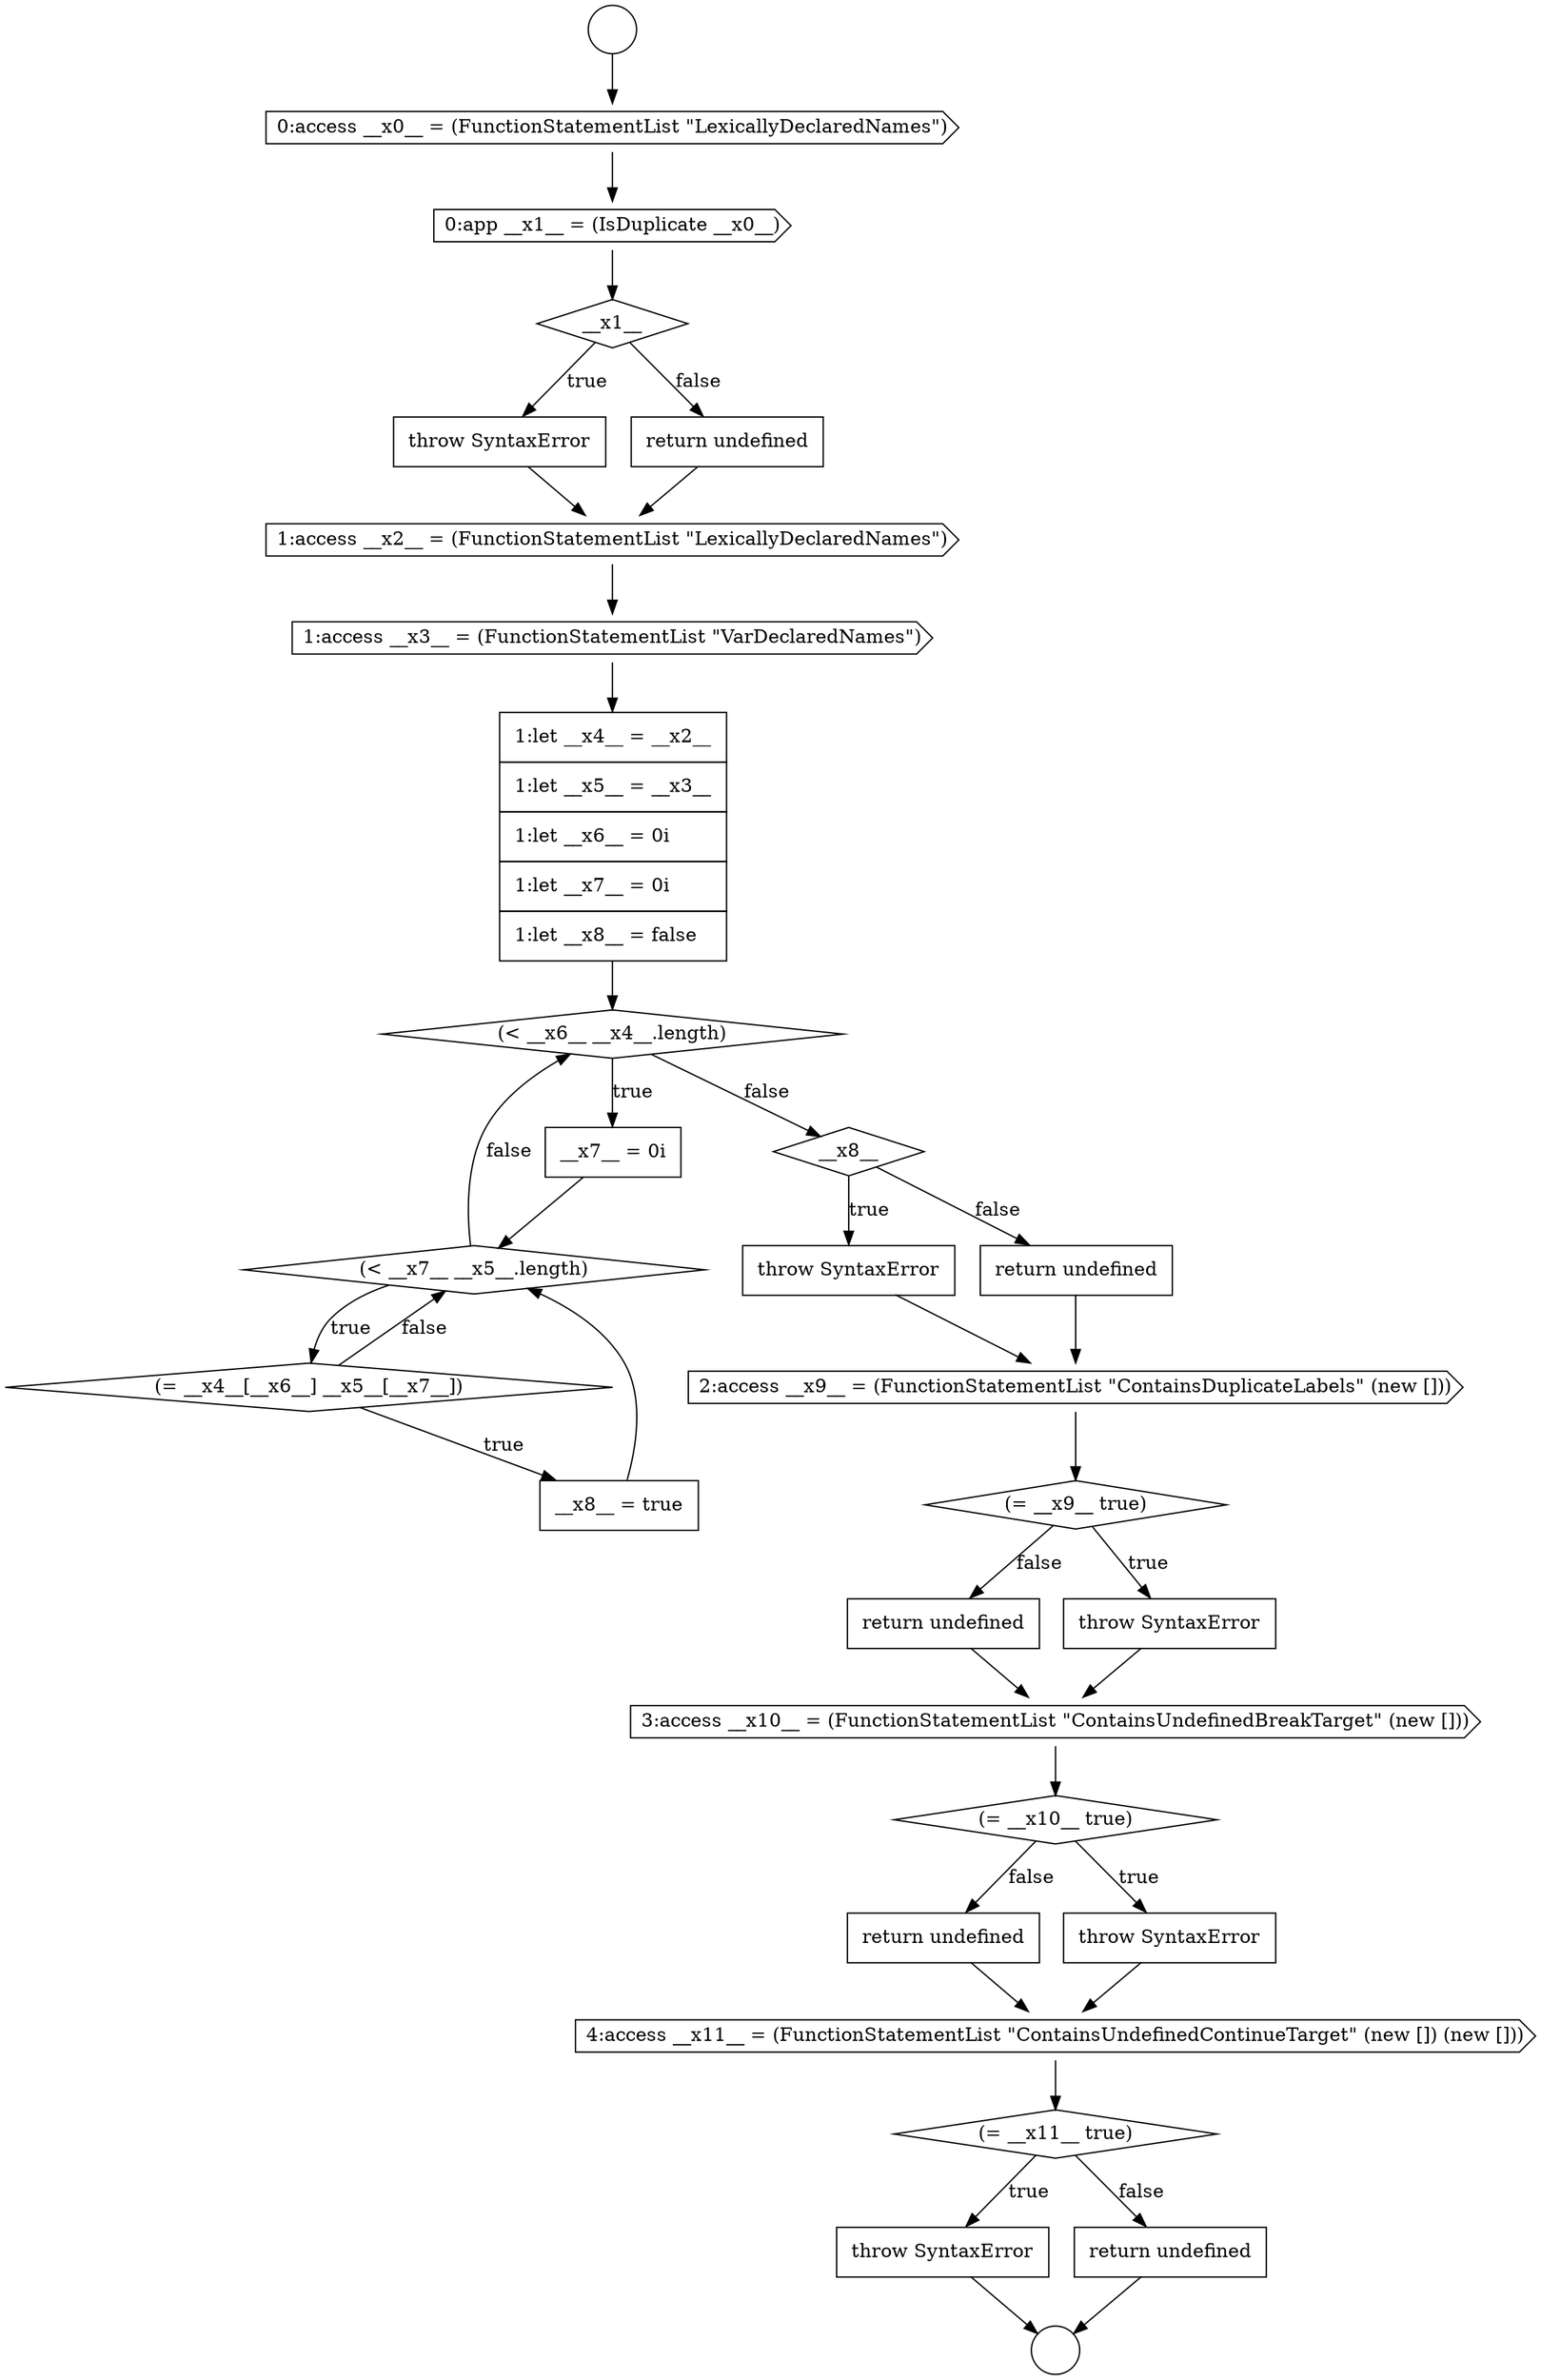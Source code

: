 digraph {
  node17495 [shape=cds, label=<<font color="black">2:access __x9__ = (FunctionStatementList &quot;ContainsDuplicateLabels&quot; (new []))</font>> color="black" fillcolor="white" style=filled]
  node17492 [shape=diamond, label=<<font color="black">__x8__</font>> color="black" fillcolor="white" style=filled]
  node17481 [shape=diamond, label=<<font color="black">__x1__</font>> color="black" fillcolor="white" style=filled]
  node17486 [shape=none, margin=0, label=<<font color="black">
    <table border="0" cellborder="1" cellspacing="0" cellpadding="10">
      <tr><td align="left">1:let __x4__ = __x2__</td></tr>
      <tr><td align="left">1:let __x5__ = __x3__</td></tr>
      <tr><td align="left">1:let __x6__ = 0i</td></tr>
      <tr><td align="left">1:let __x7__ = 0i</td></tr>
      <tr><td align="left">1:let __x8__ = false</td></tr>
    </table>
  </font>> color="black" fillcolor="white" style=filled]
  node17477 [shape=circle label=" " color="black" fillcolor="white" style=filled]
  node17491 [shape=none, margin=0, label=<<font color="black">
    <table border="0" cellborder="1" cellspacing="0" cellpadding="10">
      <tr><td align="left">__x8__ = true</td></tr>
    </table>
  </font>> color="black" fillcolor="white" style=filled]
  node17480 [shape=cds, label=<<font color="black">0:app __x1__ = (IsDuplicate __x0__)</font>> color="black" fillcolor="white" style=filled]
  node17494 [shape=none, margin=0, label=<<font color="black">
    <table border="0" cellborder="1" cellspacing="0" cellpadding="10">
      <tr><td align="left">return undefined</td></tr>
    </table>
  </font>> color="black" fillcolor="white" style=filled]
  node17489 [shape=diamond, label=<<font color="black">(&lt; __x7__ __x5__.length)</font>> color="black" fillcolor="white" style=filled]
  node17488 [shape=none, margin=0, label=<<font color="black">
    <table border="0" cellborder="1" cellspacing="0" cellpadding="10">
      <tr><td align="left">__x7__ = 0i</td></tr>
    </table>
  </font>> color="black" fillcolor="white" style=filled]
  node17505 [shape=none, margin=0, label=<<font color="black">
    <table border="0" cellborder="1" cellspacing="0" cellpadding="10">
      <tr><td align="left">throw SyntaxError</td></tr>
    </table>
  </font>> color="black" fillcolor="white" style=filled]
  node17502 [shape=none, margin=0, label=<<font color="black">
    <table border="0" cellborder="1" cellspacing="0" cellpadding="10">
      <tr><td align="left">return undefined</td></tr>
    </table>
  </font>> color="black" fillcolor="white" style=filled]
  node17485 [shape=cds, label=<<font color="black">1:access __x3__ = (FunctionStatementList &quot;VarDeclaredNames&quot;)</font>> color="black" fillcolor="white" style=filled]
  node17498 [shape=none, margin=0, label=<<font color="black">
    <table border="0" cellborder="1" cellspacing="0" cellpadding="10">
      <tr><td align="left">return undefined</td></tr>
    </table>
  </font>> color="black" fillcolor="white" style=filled]
  node17503 [shape=cds, label=<<font color="black">4:access __x11__ = (FunctionStatementList &quot;ContainsUndefinedContinueTarget&quot; (new []) (new []))</font>> color="black" fillcolor="white" style=filled]
  node17478 [shape=circle label=" " color="black" fillcolor="white" style=filled]
  node17499 [shape=cds, label=<<font color="black">3:access __x10__ = (FunctionStatementList &quot;ContainsUndefinedBreakTarget&quot; (new []))</font>> color="black" fillcolor="white" style=filled]
  node17482 [shape=none, margin=0, label=<<font color="black">
    <table border="0" cellborder="1" cellspacing="0" cellpadding="10">
      <tr><td align="left">throw SyntaxError</td></tr>
    </table>
  </font>> color="black" fillcolor="white" style=filled]
  node17490 [shape=diamond, label=<<font color="black">(= __x4__[__x6__] __x5__[__x7__])</font>> color="black" fillcolor="white" style=filled]
  node17493 [shape=none, margin=0, label=<<font color="black">
    <table border="0" cellborder="1" cellspacing="0" cellpadding="10">
      <tr><td align="left">throw SyntaxError</td></tr>
    </table>
  </font>> color="black" fillcolor="white" style=filled]
  node17487 [shape=diamond, label=<<font color="black">(&lt; __x6__ __x4__.length)</font>> color="black" fillcolor="white" style=filled]
  node17504 [shape=diamond, label=<<font color="black">(= __x11__ true)</font>> color="black" fillcolor="white" style=filled]
  node17483 [shape=none, margin=0, label=<<font color="black">
    <table border="0" cellborder="1" cellspacing="0" cellpadding="10">
      <tr><td align="left">return undefined</td></tr>
    </table>
  </font>> color="black" fillcolor="white" style=filled]
  node17500 [shape=diamond, label=<<font color="black">(= __x10__ true)</font>> color="black" fillcolor="white" style=filled]
  node17496 [shape=diamond, label=<<font color="black">(= __x9__ true)</font>> color="black" fillcolor="white" style=filled]
  node17501 [shape=none, margin=0, label=<<font color="black">
    <table border="0" cellborder="1" cellspacing="0" cellpadding="10">
      <tr><td align="left">throw SyntaxError</td></tr>
    </table>
  </font>> color="black" fillcolor="white" style=filled]
  node17506 [shape=none, margin=0, label=<<font color="black">
    <table border="0" cellborder="1" cellspacing="0" cellpadding="10">
      <tr><td align="left">return undefined</td></tr>
    </table>
  </font>> color="black" fillcolor="white" style=filled]
  node17479 [shape=cds, label=<<font color="black">0:access __x0__ = (FunctionStatementList &quot;LexicallyDeclaredNames&quot;)</font>> color="black" fillcolor="white" style=filled]
  node17484 [shape=cds, label=<<font color="black">1:access __x2__ = (FunctionStatementList &quot;LexicallyDeclaredNames&quot;)</font>> color="black" fillcolor="white" style=filled]
  node17497 [shape=none, margin=0, label=<<font color="black">
    <table border="0" cellborder="1" cellspacing="0" cellpadding="10">
      <tr><td align="left">throw SyntaxError</td></tr>
    </table>
  </font>> color="black" fillcolor="white" style=filled]
  node17503 -> node17504 [ color="black"]
  node17506 -> node17478 [ color="black"]
  node17486 -> node17487 [ color="black"]
  node17500 -> node17501 [label=<<font color="black">true</font>> color="black"]
  node17500 -> node17502 [label=<<font color="black">false</font>> color="black"]
  node17494 -> node17495 [ color="black"]
  node17490 -> node17491 [label=<<font color="black">true</font>> color="black"]
  node17490 -> node17489 [label=<<font color="black">false</font>> color="black"]
  node17477 -> node17479 [ color="black"]
  node17498 -> node17499 [ color="black"]
  node17485 -> node17486 [ color="black"]
  node17495 -> node17496 [ color="black"]
  node17505 -> node17478 [ color="black"]
  node17482 -> node17484 [ color="black"]
  node17481 -> node17482 [label=<<font color="black">true</font>> color="black"]
  node17481 -> node17483 [label=<<font color="black">false</font>> color="black"]
  node17493 -> node17495 [ color="black"]
  node17502 -> node17503 [ color="black"]
  node17492 -> node17493 [label=<<font color="black">true</font>> color="black"]
  node17492 -> node17494 [label=<<font color="black">false</font>> color="black"]
  node17488 -> node17489 [ color="black"]
  node17497 -> node17499 [ color="black"]
  node17484 -> node17485 [ color="black"]
  node17491 -> node17489 [ color="black"]
  node17487 -> node17488 [label=<<font color="black">true</font>> color="black"]
  node17487 -> node17492 [label=<<font color="black">false</font>> color="black"]
  node17504 -> node17505 [label=<<font color="black">true</font>> color="black"]
  node17504 -> node17506 [label=<<font color="black">false</font>> color="black"]
  node17479 -> node17480 [ color="black"]
  node17483 -> node17484 [ color="black"]
  node17499 -> node17500 [ color="black"]
  node17489 -> node17490 [label=<<font color="black">true</font>> color="black"]
  node17489 -> node17487 [label=<<font color="black">false</font>> color="black"]
  node17480 -> node17481 [ color="black"]
  node17501 -> node17503 [ color="black"]
  node17496 -> node17497 [label=<<font color="black">true</font>> color="black"]
  node17496 -> node17498 [label=<<font color="black">false</font>> color="black"]
}
